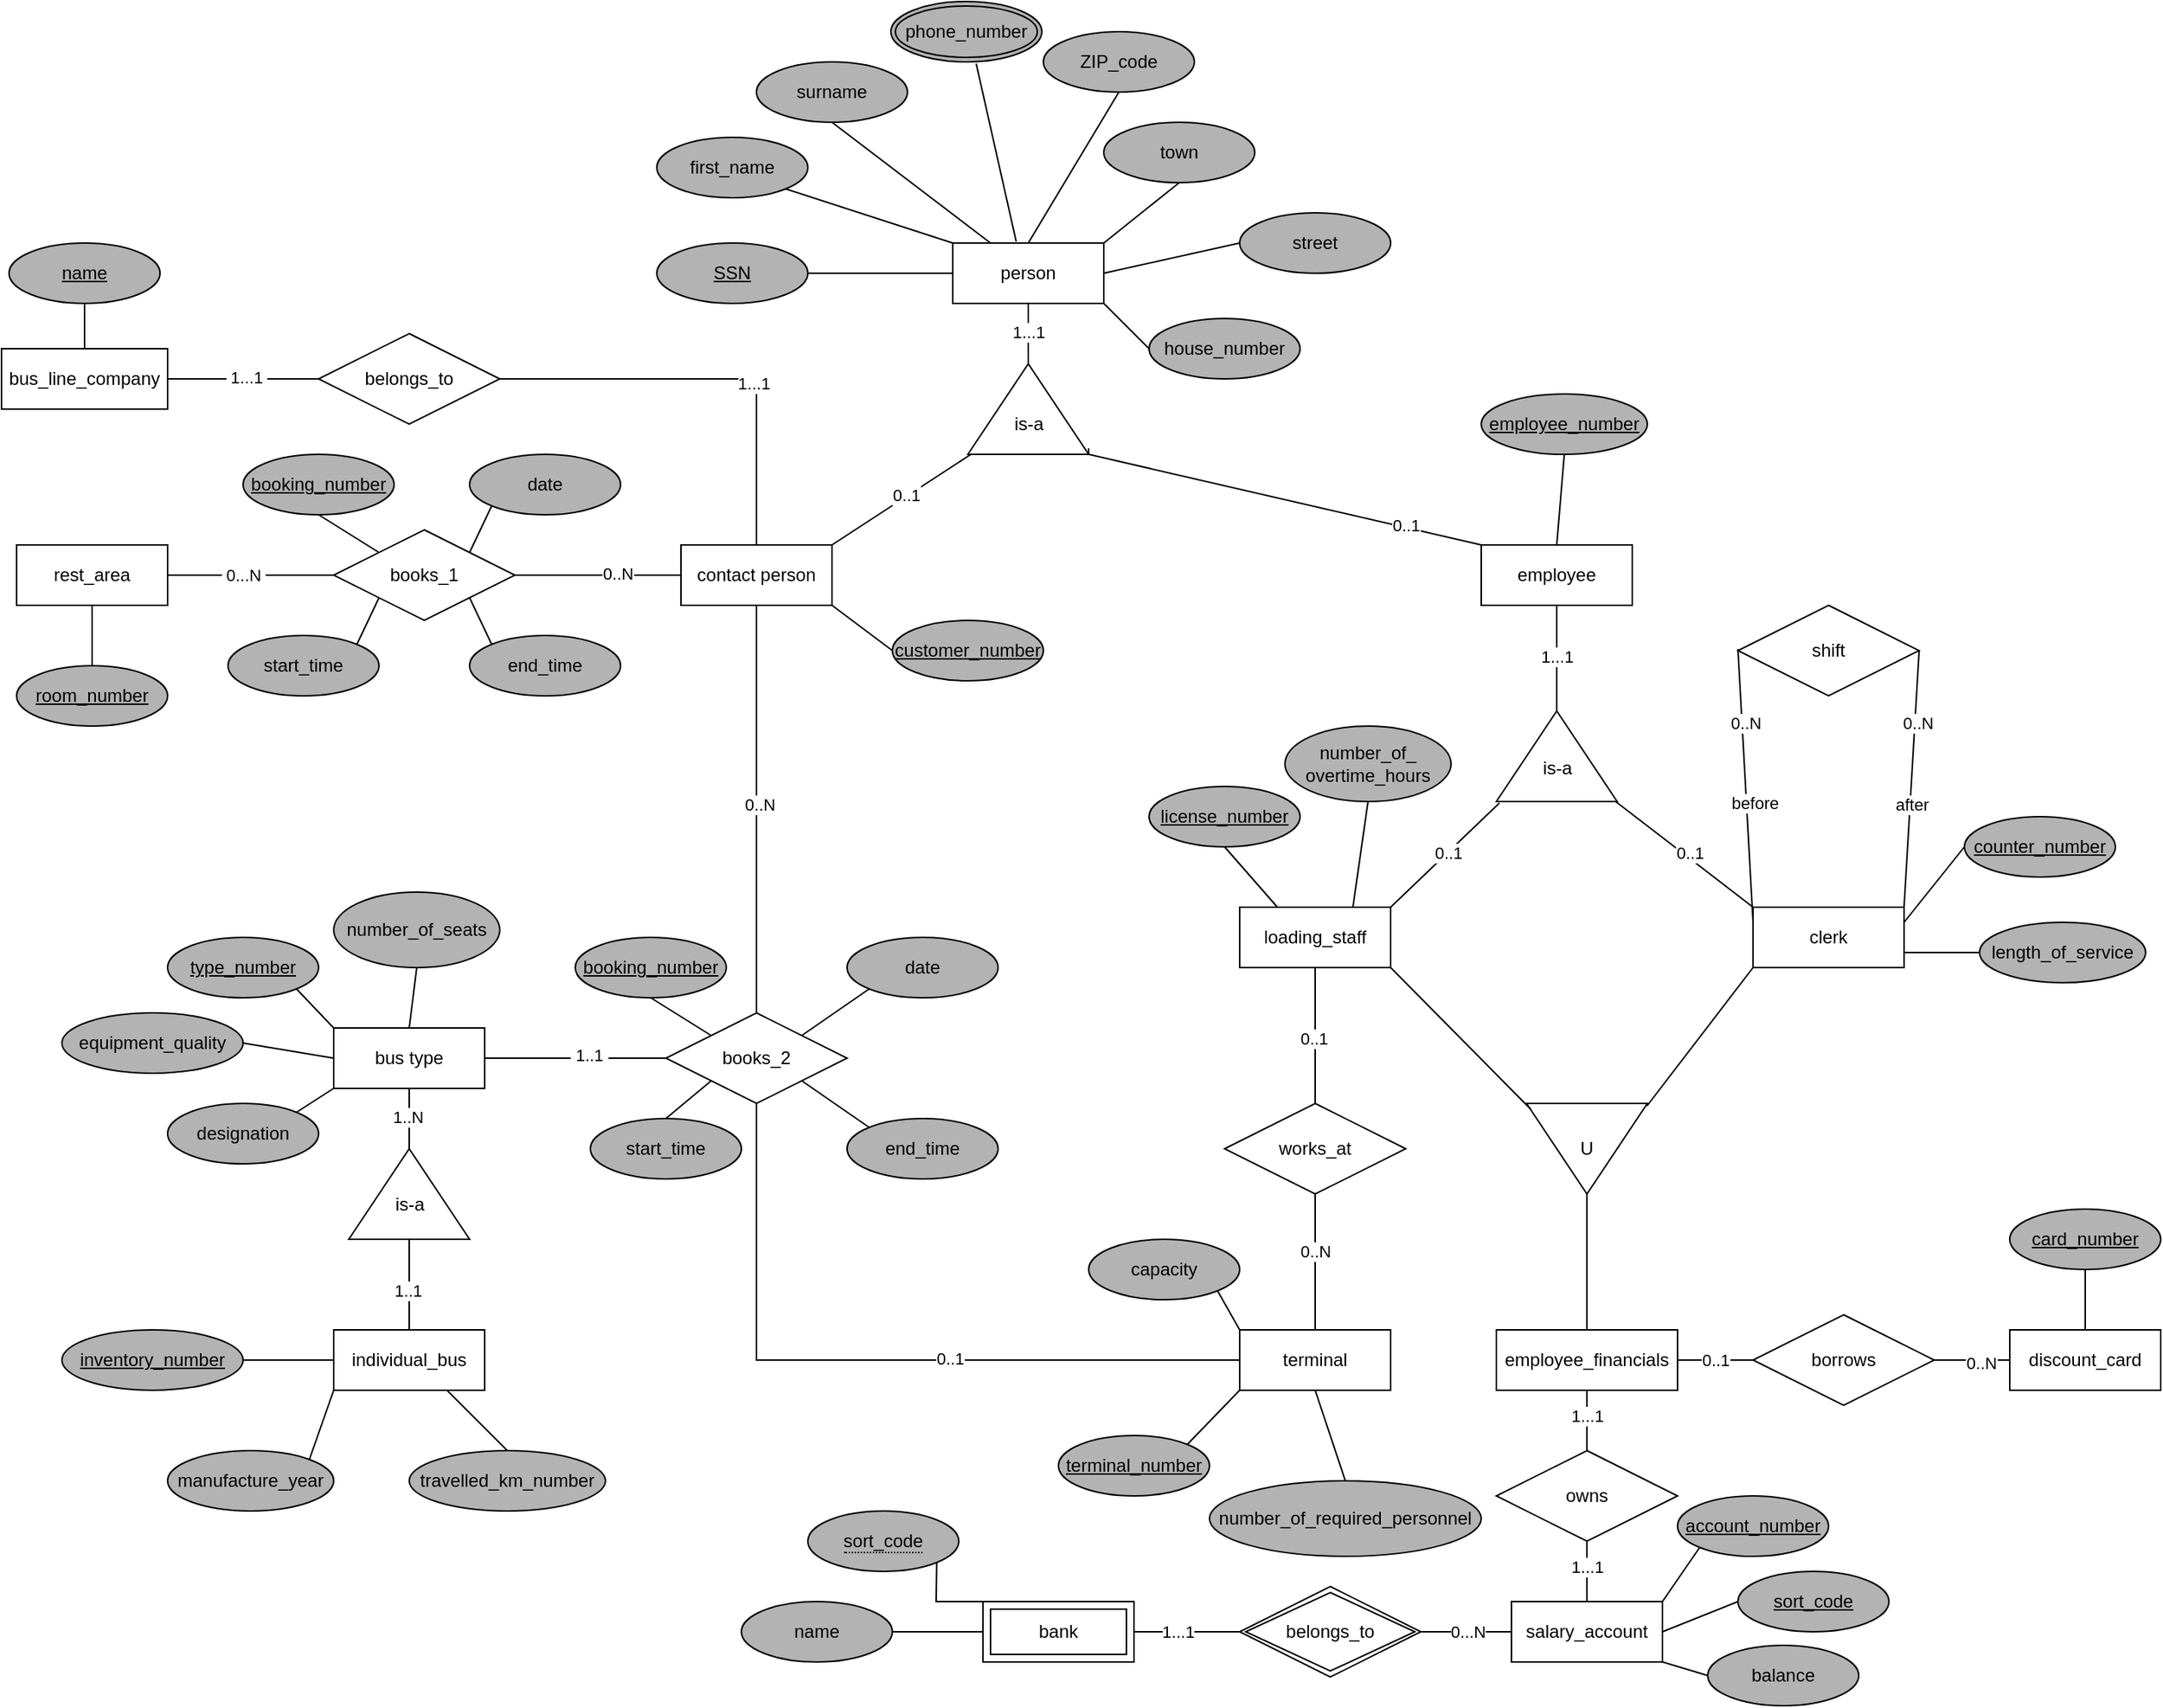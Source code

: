 <mxfile version="24.4.8" type="github">
  <diagram name="Seite-1" id="DuqfsaLASHTj-wQLDR7s">
    <mxGraphModel dx="3044" dy="601" grid="1" gridSize="10" guides="1" tooltips="1" connect="1" arrows="1" fold="1" page="1" pageScale="1" pageWidth="827" pageHeight="1169" math="0" shadow="0">
      <root>
        <mxCell id="0" />
        <mxCell id="1" parent="0" />
        <mxCell id="gU8CNBY858hOK24yMQA3-16" value="SSN" style="ellipse;whiteSpace=wrap;html=1;align=center;fontStyle=4;fillColor=#B3B3B3;" parent="1" vertex="1">
          <mxGeometry x="-1116" y="180" width="100" height="40" as="geometry" />
        </mxCell>
        <mxCell id="gU8CNBY858hOK24yMQA3-18" value="" style="endArrow=none;html=1;rounded=0;exitX=1;exitY=0.5;exitDx=0;exitDy=0;entryX=0;entryY=0.5;entryDx=0;entryDy=0;" parent="1" source="gU8CNBY858hOK24yMQA3-16" target="sdWR_QSDVlsFz1RFsiX2-4" edge="1">
          <mxGeometry relative="1" as="geometry">
            <mxPoint x="-1026" y="160" as="sourcePoint" />
            <mxPoint x="-920" y="187.179" as="targetPoint" />
          </mxGeometry>
        </mxCell>
        <mxCell id="gU8CNBY858hOK24yMQA3-19" value="first_name" style="ellipse;whiteSpace=wrap;html=1;align=center;fillColor=#B3B3B3;" parent="1" vertex="1">
          <mxGeometry x="-1116" y="110" width="100" height="40" as="geometry" />
        </mxCell>
        <mxCell id="gU8CNBY858hOK24yMQA3-21" value="surname" style="ellipse;whiteSpace=wrap;html=1;align=center;fillColor=#B3B3B3;" parent="1" vertex="1">
          <mxGeometry x="-1050" y="60" width="100" height="40" as="geometry" />
        </mxCell>
        <mxCell id="gU8CNBY858hOK24yMQA3-24" value="" style="endArrow=none;html=1;rounded=0;exitX=1;exitY=1;exitDx=0;exitDy=0;entryX=0;entryY=0;entryDx=0;entryDy=0;" parent="1" source="gU8CNBY858hOK24yMQA3-19" target="sdWR_QSDVlsFz1RFsiX2-4" edge="1">
          <mxGeometry relative="1" as="geometry">
            <mxPoint x="-920" y="135" as="sourcePoint" />
            <mxPoint x="-880" y="-210" as="targetPoint" />
            <Array as="points" />
          </mxGeometry>
        </mxCell>
        <mxCell id="gU8CNBY858hOK24yMQA3-25" value="" style="endArrow=none;html=1;rounded=0;entryX=0.5;entryY=1;entryDx=0;entryDy=0;exitX=0.25;exitY=0;exitDx=0;exitDy=0;" parent="1" source="sdWR_QSDVlsFz1RFsiX2-4" target="gU8CNBY858hOK24yMQA3-21" edge="1">
          <mxGeometry relative="1" as="geometry">
            <mxPoint x="-840" y="90" as="sourcePoint" />
            <mxPoint x="-680" y="90" as="targetPoint" />
          </mxGeometry>
        </mxCell>
        <mxCell id="gU8CNBY858hOK24yMQA3-27" value="&lt;div&gt;ZIP_code&lt;/div&gt;" style="ellipse;whiteSpace=wrap;html=1;align=center;fillColor=#B3B3B3;" parent="1" vertex="1">
          <mxGeometry x="-860" y="40" width="100" height="40" as="geometry" />
        </mxCell>
        <mxCell id="gU8CNBY858hOK24yMQA3-29" value="" style="endArrow=none;html=1;rounded=0;exitX=0.5;exitY=1;exitDx=0;exitDy=0;entryX=0.5;entryY=0;entryDx=0;entryDy=0;" parent="1" source="gU8CNBY858hOK24yMQA3-27" target="sdWR_QSDVlsFz1RFsiX2-4" edge="1">
          <mxGeometry relative="1" as="geometry">
            <mxPoint x="-790" y="120" as="sourcePoint" />
            <mxPoint x="-630" y="120" as="targetPoint" />
          </mxGeometry>
        </mxCell>
        <mxCell id="gU8CNBY858hOK24yMQA3-32" value="town" style="ellipse;whiteSpace=wrap;html=1;align=center;fillColor=#B3B3B3;" parent="1" vertex="1">
          <mxGeometry x="-820" y="100" width="100" height="40" as="geometry" />
        </mxCell>
        <mxCell id="gU8CNBY858hOK24yMQA3-33" value="house_number" style="ellipse;whiteSpace=wrap;html=1;align=center;fillColor=#B3B3B3;" parent="1" vertex="1">
          <mxGeometry x="-790" y="230" width="100" height="40" as="geometry" />
        </mxCell>
        <mxCell id="gU8CNBY858hOK24yMQA3-34" value="" style="endArrow=none;html=1;rounded=0;exitX=1;exitY=0;exitDx=0;exitDy=0;entryX=0.5;entryY=1;entryDx=0;entryDy=0;" parent="1" source="sdWR_QSDVlsFz1RFsiX2-4" target="gU8CNBY858hOK24yMQA3-32" edge="1">
          <mxGeometry relative="1" as="geometry">
            <mxPoint x="-740" y="110" as="sourcePoint" />
            <mxPoint x="-510" y="140" as="targetPoint" />
          </mxGeometry>
        </mxCell>
        <mxCell id="gU8CNBY858hOK24yMQA3-35" value="" style="endArrow=none;html=1;rounded=0;entryX=0;entryY=0.5;entryDx=0;entryDy=0;exitX=1;exitY=0.5;exitDx=0;exitDy=0;" parent="1" source="sdWR_QSDVlsFz1RFsiX2-4" target="gU8CNBY858hOK24yMQA3-31" edge="1">
          <mxGeometry relative="1" as="geometry">
            <mxPoint x="-704.883" y="115.763" as="sourcePoint" />
            <mxPoint x="-500" y="149.62" as="targetPoint" />
          </mxGeometry>
        </mxCell>
        <mxCell id="sdWR_QSDVlsFz1RFsiX2-2" value="contact person" style="whiteSpace=wrap;html=1;align=center;" parent="1" vertex="1">
          <mxGeometry x="-1100" y="380" width="100" height="40" as="geometry" />
        </mxCell>
        <mxCell id="sdWR_QSDVlsFz1RFsiX2-3" value="employee" style="whiteSpace=wrap;html=1;align=center;" parent="1" vertex="1">
          <mxGeometry x="-570" y="380" width="100" height="40" as="geometry" />
        </mxCell>
        <mxCell id="sdWR_QSDVlsFz1RFsiX2-4" value="person" style="whiteSpace=wrap;html=1;align=center;" parent="1" vertex="1">
          <mxGeometry x="-920" y="180" width="100" height="40" as="geometry" />
        </mxCell>
        <mxCell id="sdWR_QSDVlsFz1RFsiX2-6" value="" style="endArrow=none;html=1;rounded=0;exitX=1;exitY=1;exitDx=0;exitDy=0;entryX=0;entryY=0.5;entryDx=0;entryDy=0;" parent="1" source="sdWR_QSDVlsFz1RFsiX2-4" target="gU8CNBY858hOK24yMQA3-33" edge="1">
          <mxGeometry relative="1" as="geometry">
            <mxPoint x="-704.883" y="144.237" as="sourcePoint" />
            <mxPoint x="-580" y="150" as="targetPoint" />
          </mxGeometry>
        </mxCell>
        <mxCell id="sdWR_QSDVlsFz1RFsiX2-8" value="bus type" style="whiteSpace=wrap;html=1;align=center;" parent="1" vertex="1">
          <mxGeometry x="-1330" y="700" width="100" height="40" as="geometry" />
        </mxCell>
        <mxCell id="sdWR_QSDVlsFz1RFsiX2-9" value="individual_bus" style="whiteSpace=wrap;html=1;align=center;" parent="1" vertex="1">
          <mxGeometry x="-1330" y="900" width="100" height="40" as="geometry" />
        </mxCell>
        <mxCell id="sdWR_QSDVlsFz1RFsiX2-10" value="" style="triangle;whiteSpace=wrap;html=1;rotation=-90;horizontal=1;" parent="1" vertex="1">
          <mxGeometry x="-900" y="250" width="60" height="80" as="geometry" />
        </mxCell>
        <mxCell id="icHU23uiUIdl_vGIQ_Qo-1" value="phone_number" style="ellipse;shape=doubleEllipse;margin=3;whiteSpace=wrap;html=1;align=center;fillColor=#B3B3B3;" parent="1" vertex="1">
          <mxGeometry x="-961" y="20" width="100" height="40" as="geometry" />
        </mxCell>
        <mxCell id="icHU23uiUIdl_vGIQ_Qo-3" value="" style="triangle;whiteSpace=wrap;html=1;rotation=-90;horizontal=1;" parent="1" vertex="1">
          <mxGeometry x="-550" y="480" width="60" height="80" as="geometry" />
        </mxCell>
        <mxCell id="icHU23uiUIdl_vGIQ_Qo-4" value="loading_staff" style="whiteSpace=wrap;html=1;align=center;" parent="1" vertex="1">
          <mxGeometry x="-730" y="620" width="100" height="40" as="geometry" />
        </mxCell>
        <mxCell id="icHU23uiUIdl_vGIQ_Qo-5" value="clerk" style="whiteSpace=wrap;html=1;align=center;" parent="1" vertex="1">
          <mxGeometry x="-390" y="620" width="100" height="40" as="geometry" />
        </mxCell>
        <mxCell id="icHU23uiUIdl_vGIQ_Qo-6" value="shift" style="shape=rhombus;perimeter=rhombusPerimeter;whiteSpace=wrap;html=1;align=center;" parent="1" vertex="1">
          <mxGeometry x="-400" y="420" width="120" height="60" as="geometry" />
        </mxCell>
        <mxCell id="icHU23uiUIdl_vGIQ_Qo-10" value="" style="endArrow=none;html=1;rounded=0;exitX=1;exitY=0;exitDx=0;exitDy=0;entryX=1;entryY=0.5;entryDx=0;entryDy=0;" parent="1" source="icHU23uiUIdl_vGIQ_Qo-5" target="icHU23uiUIdl_vGIQ_Qo-6" edge="1">
          <mxGeometry relative="1" as="geometry">
            <mxPoint x="-290" y="330" as="sourcePoint" />
            <mxPoint x="-279" y="442" as="targetPoint" />
          </mxGeometry>
        </mxCell>
        <mxCell id="icHU23uiUIdl_vGIQ_Qo-15" value="after" style="edgeLabel;html=1;align=center;verticalAlign=middle;resizable=0;points=[];" parent="icHU23uiUIdl_vGIQ_Qo-10" vertex="1" connectable="0">
          <mxGeometry x="-0.201" y="-1" relative="1" as="geometry">
            <mxPoint as="offset" />
          </mxGeometry>
        </mxCell>
        <mxCell id="K2LH5hf-ScXW7kKiz7Pa-3" value="0..N" style="edgeLabel;html=1;align=center;verticalAlign=middle;resizable=0;points=[];" parent="icHU23uiUIdl_vGIQ_Qo-10" vertex="1" connectable="0">
          <mxGeometry x="0.445" y="-2" relative="1" as="geometry">
            <mxPoint as="offset" />
          </mxGeometry>
        </mxCell>
        <mxCell id="icHU23uiUIdl_vGIQ_Qo-13" value="" style="endArrow=none;html=1;rounded=0;entryX=0;entryY=0.25;entryDx=0;entryDy=0;" parent="1" target="icHU23uiUIdl_vGIQ_Qo-5" edge="1">
          <mxGeometry relative="1" as="geometry">
            <mxPoint x="-400" y="449" as="sourcePoint" />
            <mxPoint x="-390" y="330" as="targetPoint" />
          </mxGeometry>
        </mxCell>
        <mxCell id="icHU23uiUIdl_vGIQ_Qo-14" value="before" style="edgeLabel;html=1;align=center;verticalAlign=middle;resizable=0;points=[];" parent="icHU23uiUIdl_vGIQ_Qo-13" vertex="1" connectable="0">
          <mxGeometry x="0.3" y="4" relative="1" as="geometry">
            <mxPoint y="-16" as="offset" />
          </mxGeometry>
        </mxCell>
        <mxCell id="K2LH5hf-ScXW7kKiz7Pa-2" value="0..N" style="edgeLabel;html=1;align=center;verticalAlign=middle;resizable=0;points=[];" parent="icHU23uiUIdl_vGIQ_Qo-13" vertex="1" connectable="0">
          <mxGeometry x="-0.466" y="2" relative="1" as="geometry">
            <mxPoint as="offset" />
          </mxGeometry>
        </mxCell>
        <mxCell id="icHU23uiUIdl_vGIQ_Qo-17" value="length_of_service" style="ellipse;whiteSpace=wrap;html=1;align=center;fillColor=#B3B3B3;" parent="1" vertex="1">
          <mxGeometry x="-240" y="630" width="110" height="40" as="geometry" />
        </mxCell>
        <mxCell id="icHU23uiUIdl_vGIQ_Qo-19" value="" style="endArrow=none;html=1;rounded=0;entryX=1;entryY=0.25;entryDx=0;entryDy=0;exitX=0;exitY=0.5;exitDx=0;exitDy=0;" parent="1" source="hpRR5bPJxNXuTE6RnJSJ-1" target="icHU23uiUIdl_vGIQ_Qo-5" edge="1">
          <mxGeometry relative="1" as="geometry">
            <mxPoint x="-380.0" y="560" as="sourcePoint" />
            <mxPoint x="-230" y="560" as="targetPoint" />
          </mxGeometry>
        </mxCell>
        <mxCell id="icHU23uiUIdl_vGIQ_Qo-20" value="" style="endArrow=none;html=1;rounded=0;exitX=1;exitY=0.75;exitDx=0;exitDy=0;entryX=0;entryY=0.5;entryDx=0;entryDy=0;" parent="1" source="icHU23uiUIdl_vGIQ_Qo-5" target="icHU23uiUIdl_vGIQ_Qo-17" edge="1">
          <mxGeometry relative="1" as="geometry">
            <mxPoint x="-390" y="560" as="sourcePoint" />
            <mxPoint x="-230" y="560" as="targetPoint" />
          </mxGeometry>
        </mxCell>
        <mxCell id="icHU23uiUIdl_vGIQ_Qo-21" value="" style="endArrow=none;html=1;rounded=0;entryX=0;entryY=0;entryDx=0;entryDy=0;" parent="1" source="icHU23uiUIdl_vGIQ_Qo-3" target="icHU23uiUIdl_vGIQ_Qo-5" edge="1">
          <mxGeometry relative="1" as="geometry">
            <mxPoint x="-570" y="605" as="sourcePoint" />
            <mxPoint x="-410" y="605" as="targetPoint" />
          </mxGeometry>
        </mxCell>
        <mxCell id="icHU23uiUIdl_vGIQ_Qo-22" value="" style="endArrow=none;html=1;rounded=0;exitX=1;exitY=0;exitDx=0;exitDy=0;entryX=-0.017;entryY=0.025;entryDx=0;entryDy=0;entryPerimeter=0;" parent="1" source="icHU23uiUIdl_vGIQ_Qo-4" target="icHU23uiUIdl_vGIQ_Qo-3" edge="1">
          <mxGeometry relative="1" as="geometry">
            <mxPoint x="-630" y="605" as="sourcePoint" />
            <mxPoint x="-540" y="580" as="targetPoint" />
          </mxGeometry>
        </mxCell>
        <mxCell id="icHU23uiUIdl_vGIQ_Qo-23" value="" style="endArrow=none;html=1;rounded=0;exitX=0.5;exitY=1;exitDx=0;exitDy=0;entryX=1;entryY=0.5;entryDx=0;entryDy=0;" parent="1" source="sdWR_QSDVlsFz1RFsiX2-3" target="icHU23uiUIdl_vGIQ_Qo-3" edge="1">
          <mxGeometry relative="1" as="geometry">
            <mxPoint x="-530" y="460" as="sourcePoint" />
            <mxPoint x="-370" y="460" as="targetPoint" />
          </mxGeometry>
        </mxCell>
        <mxCell id="icHU23uiUIdl_vGIQ_Qo-24" value="" style="endArrow=none;html=1;rounded=0;entryX=1;entryY=0;entryDx=0;entryDy=0;exitX=0;exitY=0.025;exitDx=0;exitDy=0;exitPerimeter=0;" parent="1" source="sdWR_QSDVlsFz1RFsiX2-10" target="sdWR_QSDVlsFz1RFsiX2-2" edge="1">
          <mxGeometry relative="1" as="geometry">
            <mxPoint x="-830" y="320" as="sourcePoint" />
            <mxPoint x="-660" y="320" as="targetPoint" />
          </mxGeometry>
        </mxCell>
        <mxCell id="icHU23uiUIdl_vGIQ_Qo-25" value="" style="endArrow=none;html=1;rounded=0;exitX=0;exitY=0;exitDx=0;exitDy=0;entryX=0.067;entryY=1;entryDx=0;entryDy=0;entryPerimeter=0;" parent="1" source="sdWR_QSDVlsFz1RFsiX2-3" target="sdWR_QSDVlsFz1RFsiX2-10" edge="1">
          <mxGeometry relative="1" as="geometry">
            <mxPoint x="-910" y="330" as="sourcePoint" />
            <mxPoint x="-750" y="330" as="targetPoint" />
            <Array as="points">
              <mxPoint x="-830" y="320" />
            </Array>
          </mxGeometry>
        </mxCell>
        <mxCell id="icHU23uiUIdl_vGIQ_Qo-26" value="" style="endArrow=none;html=1;rounded=0;exitX=0.5;exitY=1;exitDx=0;exitDy=0;entryX=1;entryY=0.5;entryDx=0;entryDy=0;" parent="1" source="sdWR_QSDVlsFz1RFsiX2-4" target="sdWR_QSDVlsFz1RFsiX2-10" edge="1">
          <mxGeometry relative="1" as="geometry">
            <mxPoint x="-910" y="250" as="sourcePoint" />
            <mxPoint x="-750" y="250" as="targetPoint" />
          </mxGeometry>
        </mxCell>
        <mxCell id="hpRR5bPJxNXuTE6RnJSJ-1" value="counter_number" style="ellipse;whiteSpace=wrap;html=1;align=center;fontStyle=4;fillColor=#B3B3B3;" parent="1" vertex="1">
          <mxGeometry x="-250" y="560" width="100" height="40" as="geometry" />
        </mxCell>
        <mxCell id="hpRR5bPJxNXuTE6RnJSJ-3" value="license_number" style="ellipse;whiteSpace=wrap;html=1;align=center;fontStyle=4;fillColor=#B3B3B3;" parent="1" vertex="1">
          <mxGeometry x="-790" y="540" width="100" height="40" as="geometry" />
        </mxCell>
        <mxCell id="hpRR5bPJxNXuTE6RnJSJ-5" value="" style="endArrow=none;html=1;rounded=0;exitX=0.5;exitY=1;exitDx=0;exitDy=0;entryX=0.25;entryY=0;entryDx=0;entryDy=0;" parent="1" source="hpRR5bPJxNXuTE6RnJSJ-3" target="icHU23uiUIdl_vGIQ_Qo-4" edge="1">
          <mxGeometry relative="1" as="geometry">
            <mxPoint x="-760" y="760" as="sourcePoint" />
            <mxPoint x="-600" y="760" as="targetPoint" />
          </mxGeometry>
        </mxCell>
        <mxCell id="hpRR5bPJxNXuTE6RnJSJ-7" value="&lt;div&gt;number_of_&lt;/div&gt;&lt;div&gt;overtime_hours&lt;/div&gt;" style="ellipse;whiteSpace=wrap;html=1;align=center;fillColor=#B3B3B3;" parent="1" vertex="1">
          <mxGeometry x="-700" y="500" width="110" height="50" as="geometry" />
        </mxCell>
        <mxCell id="hpRR5bPJxNXuTE6RnJSJ-8" value="" style="endArrow=none;html=1;rounded=0;exitX=0.5;exitY=1;exitDx=0;exitDy=0;entryX=0.75;entryY=0;entryDx=0;entryDy=0;" parent="1" source="hpRR5bPJxNXuTE6RnJSJ-7" target="icHU23uiUIdl_vGIQ_Qo-4" edge="1">
          <mxGeometry relative="1" as="geometry">
            <mxPoint x="-350" y="690" as="sourcePoint" />
            <mxPoint x="-190" y="690" as="targetPoint" />
          </mxGeometry>
        </mxCell>
        <mxCell id="hpRR5bPJxNXuTE6RnJSJ-9" value="works_at" style="shape=rhombus;perimeter=rhombusPerimeter;whiteSpace=wrap;html=1;align=center;" parent="1" vertex="1">
          <mxGeometry x="-740" y="750" width="120" height="60" as="geometry" />
        </mxCell>
        <mxCell id="hpRR5bPJxNXuTE6RnJSJ-10" value="terminal" style="whiteSpace=wrap;html=1;align=center;" parent="1" vertex="1">
          <mxGeometry x="-730" y="900" width="100" height="40" as="geometry" />
        </mxCell>
        <mxCell id="hpRR5bPJxNXuTE6RnJSJ-11" value="" style="endArrow=none;html=1;rounded=0;exitX=0.5;exitY=1;exitDx=0;exitDy=0;entryX=0.5;entryY=0;entryDx=0;entryDy=0;" parent="1" source="icHU23uiUIdl_vGIQ_Qo-4" target="hpRR5bPJxNXuTE6RnJSJ-9" edge="1">
          <mxGeometry relative="1" as="geometry">
            <mxPoint x="-470" y="850" as="sourcePoint" />
            <mxPoint x="-310" y="850" as="targetPoint" />
          </mxGeometry>
        </mxCell>
        <mxCell id="hpRR5bPJxNXuTE6RnJSJ-12" value="" style="endArrow=none;html=1;rounded=0;exitX=0.5;exitY=1;exitDx=0;exitDy=0;entryX=0.5;entryY=0;entryDx=0;entryDy=0;" parent="1" source="hpRR5bPJxNXuTE6RnJSJ-9" target="hpRR5bPJxNXuTE6RnJSJ-10" edge="1">
          <mxGeometry relative="1" as="geometry">
            <mxPoint x="-470" y="850" as="sourcePoint" />
            <mxPoint x="-310" y="850" as="targetPoint" />
          </mxGeometry>
        </mxCell>
        <mxCell id="hpRR5bPJxNXuTE6RnJSJ-13" value="terminal_number" style="ellipse;whiteSpace=wrap;html=1;align=center;fontStyle=4;fillColor=#B3B3B3;" parent="1" vertex="1">
          <mxGeometry x="-850" y="970" width="100" height="40" as="geometry" />
        </mxCell>
        <mxCell id="hpRR5bPJxNXuTE6RnJSJ-14" value="" style="endArrow=none;html=1;rounded=0;exitX=1;exitY=0;exitDx=0;exitDy=0;entryX=0;entryY=1;entryDx=0;entryDy=0;" parent="1" source="hpRR5bPJxNXuTE6RnJSJ-13" target="hpRR5bPJxNXuTE6RnJSJ-10" edge="1">
          <mxGeometry relative="1" as="geometry">
            <mxPoint x="-440" y="820" as="sourcePoint" />
            <mxPoint x="-730" y="940" as="targetPoint" />
          </mxGeometry>
        </mxCell>
        <mxCell id="hpRR5bPJxNXuTE6RnJSJ-16" value="number_of_required_personnel" style="ellipse;whiteSpace=wrap;html=1;align=center;fillColor=#B3B3B3;" parent="1" vertex="1">
          <mxGeometry x="-750" y="1000" width="180" height="50" as="geometry" />
        </mxCell>
        <mxCell id="hpRR5bPJxNXuTE6RnJSJ-17" value="" style="endArrow=none;html=1;rounded=0;exitX=0.5;exitY=0;exitDx=0;exitDy=0;entryX=0.5;entryY=1;entryDx=0;entryDy=0;" parent="1" source="hpRR5bPJxNXuTE6RnJSJ-16" target="hpRR5bPJxNXuTE6RnJSJ-10" edge="1">
          <mxGeometry relative="1" as="geometry">
            <mxPoint x="-440" y="820" as="sourcePoint" />
            <mxPoint x="-280" y="820" as="targetPoint" />
          </mxGeometry>
        </mxCell>
        <mxCell id="hpRR5bPJxNXuTE6RnJSJ-18" value="capacity" style="ellipse;whiteSpace=wrap;html=1;align=center;fillColor=#B3B3B3;" parent="1" vertex="1">
          <mxGeometry x="-830" y="840" width="100" height="40" as="geometry" />
        </mxCell>
        <mxCell id="hpRR5bPJxNXuTE6RnJSJ-19" value="" style="endArrow=none;html=1;rounded=0;exitX=0;exitY=0;exitDx=0;exitDy=0;entryX=1;entryY=1;entryDx=0;entryDy=0;" parent="1" source="hpRR5bPJxNXuTE6RnJSJ-10" target="hpRR5bPJxNXuTE6RnJSJ-18" edge="1">
          <mxGeometry relative="1" as="geometry">
            <mxPoint x="-440" y="820" as="sourcePoint" />
            <mxPoint x="-280" y="820" as="targetPoint" />
          </mxGeometry>
        </mxCell>
        <mxCell id="a1grNSJzFvguYPmVWDun-4" value="books_2" style="shape=rhombus;perimeter=rhombusPerimeter;whiteSpace=wrap;html=1;align=center;" parent="1" vertex="1">
          <mxGeometry x="-1110" y="690" width="120" height="60" as="geometry" />
        </mxCell>
        <mxCell id="a1grNSJzFvguYPmVWDun-7" value="" style="endArrow=none;html=1;rounded=0;entryX=0;entryY=0.5;entryDx=0;entryDy=0;exitX=0.5;exitY=1;exitDx=0;exitDy=0;" parent="1" source="a1grNSJzFvguYPmVWDun-4" target="hpRR5bPJxNXuTE6RnJSJ-10" edge="1">
          <mxGeometry relative="1" as="geometry">
            <mxPoint x="-806" y="879.23" as="sourcePoint" />
            <mxPoint x="-646" y="879.23" as="targetPoint" />
            <Array as="points">
              <mxPoint x="-1050" y="920" />
            </Array>
          </mxGeometry>
        </mxCell>
        <mxCell id="a1grNSJzFvguYPmVWDun-9" value="" style="endArrow=none;html=1;rounded=0;exitX=1;exitY=0.5;exitDx=0;exitDy=0;entryX=0;entryY=0.5;entryDx=0;entryDy=0;" parent="1" source="sdWR_QSDVlsFz1RFsiX2-8" target="a1grNSJzFvguYPmVWDun-4" edge="1">
          <mxGeometry relative="1" as="geometry">
            <mxPoint x="-990" y="650" as="sourcePoint" />
            <mxPoint x="-830" y="650" as="targetPoint" />
          </mxGeometry>
        </mxCell>
        <mxCell id="a1grNSJzFvguYPmVWDun-10" value="" style="triangle;whiteSpace=wrap;html=1;rotation=-90;horizontal=0;" parent="1" vertex="1">
          <mxGeometry x="-1310" y="770" width="60" height="80" as="geometry" />
        </mxCell>
        <mxCell id="a1grNSJzFvguYPmVWDun-12" value="" style="endArrow=none;html=1;rounded=0;exitX=0.5;exitY=1;exitDx=0;exitDy=0;entryX=1;entryY=0.5;entryDx=0;entryDy=0;" parent="1" source="sdWR_QSDVlsFz1RFsiX2-8" target="a1grNSJzFvguYPmVWDun-10" edge="1">
          <mxGeometry relative="1" as="geometry">
            <mxPoint x="-1010" y="770" as="sourcePoint" />
            <mxPoint x="-850" y="770" as="targetPoint" />
          </mxGeometry>
        </mxCell>
        <mxCell id="a1grNSJzFvguYPmVWDun-13" value="" style="endArrow=none;html=1;rounded=0;exitX=0;exitY=0.5;exitDx=0;exitDy=0;entryX=0.5;entryY=0;entryDx=0;entryDy=0;" parent="1" source="a1grNSJzFvguYPmVWDun-10" target="sdWR_QSDVlsFz1RFsiX2-9" edge="1">
          <mxGeometry relative="1" as="geometry">
            <mxPoint x="-1010" y="770" as="sourcePoint" />
            <mxPoint x="-850" y="770" as="targetPoint" />
          </mxGeometry>
        </mxCell>
        <mxCell id="a1grNSJzFvguYPmVWDun-14" value="" style="endArrow=none;html=1;rounded=0;exitX=0.5;exitY=1;exitDx=0;exitDy=0;entryX=0.5;entryY=0;entryDx=0;entryDy=0;" parent="1" source="sdWR_QSDVlsFz1RFsiX2-2" target="a1grNSJzFvguYPmVWDun-4" edge="1">
          <mxGeometry relative="1" as="geometry">
            <mxPoint x="-480" y="740" as="sourcePoint" />
            <mxPoint x="-320" y="740" as="targetPoint" />
            <Array as="points" />
          </mxGeometry>
        </mxCell>
        <mxCell id="plvvck1nAo7BZPTG8aY5-1" value="books_1" style="shape=rhombus;perimeter=rhombusPerimeter;whiteSpace=wrap;html=1;align=center;" parent="1" vertex="1">
          <mxGeometry x="-1330" y="370" width="120" height="60" as="geometry" />
        </mxCell>
        <mxCell id="plvvck1nAo7BZPTG8aY5-2" value="" style="endArrow=none;html=1;rounded=0;exitX=1;exitY=0.5;exitDx=0;exitDy=0;entryX=0;entryY=0.5;entryDx=0;entryDy=0;" parent="1" source="plvvck1nAo7BZPTG8aY5-1" target="sdWR_QSDVlsFz1RFsiX2-2" edge="1">
          <mxGeometry relative="1" as="geometry">
            <mxPoint x="-1030" y="300" as="sourcePoint" />
            <mxPoint x="-870" y="300" as="targetPoint" />
          </mxGeometry>
        </mxCell>
        <mxCell id="plvvck1nAo7BZPTG8aY5-3" value="rest_area" style="whiteSpace=wrap;html=1;align=center;" parent="1" vertex="1">
          <mxGeometry x="-1540" y="380" width="100" height="40" as="geometry" />
        </mxCell>
        <mxCell id="plvvck1nAo7BZPTG8aY5-6" value="" style="endArrow=none;html=1;rounded=0;exitX=1;exitY=0.5;exitDx=0;exitDy=0;entryX=0;entryY=0.5;entryDx=0;entryDy=0;" parent="1" source="plvvck1nAo7BZPTG8aY5-3" target="plvvck1nAo7BZPTG8aY5-1" edge="1">
          <mxGeometry relative="1" as="geometry">
            <mxPoint x="-1030" y="300" as="sourcePoint" />
            <mxPoint x="-1116" y="200" as="targetPoint" />
            <Array as="points">
              <mxPoint x="-1440" y="400" />
            </Array>
          </mxGeometry>
        </mxCell>
        <mxCell id="plvvck1nAo7BZPTG8aY5-7" value="belongs_to" style="shape=rhombus;perimeter=rhombusPerimeter;whiteSpace=wrap;html=1;align=center;" parent="1" vertex="1">
          <mxGeometry x="-1340" y="240" width="120" height="60" as="geometry" />
        </mxCell>
        <mxCell id="plvvck1nAo7BZPTG8aY5-8" value="bus_line_company" style="whiteSpace=wrap;html=1;align=center;" parent="1" vertex="1">
          <mxGeometry x="-1550" y="250" width="110" height="40" as="geometry" />
        </mxCell>
        <mxCell id="plvvck1nAo7BZPTG8aY5-9" value="" style="endArrow=none;html=1;rounded=0;exitX=1;exitY=0.5;exitDx=0;exitDy=0;entryX=0;entryY=0.5;entryDx=0;entryDy=0;" parent="1" source="plvvck1nAo7BZPTG8aY5-8" target="plvvck1nAo7BZPTG8aY5-7" edge="1">
          <mxGeometry relative="1" as="geometry">
            <mxPoint x="-1030" y="200" as="sourcePoint" />
            <mxPoint x="-870" y="200" as="targetPoint" />
          </mxGeometry>
        </mxCell>
        <mxCell id="plvvck1nAo7BZPTG8aY5-10" value="" style="endArrow=none;html=1;rounded=0;exitX=1;exitY=0.5;exitDx=0;exitDy=0;entryX=0.5;entryY=0;entryDx=0;entryDy=0;" parent="1" source="plvvck1nAo7BZPTG8aY5-7" target="sdWR_QSDVlsFz1RFsiX2-2" edge="1">
          <mxGeometry relative="1" as="geometry">
            <mxPoint x="-1030" y="200" as="sourcePoint" />
            <mxPoint x="-870" y="200" as="targetPoint" />
            <Array as="points">
              <mxPoint x="-1050" y="270" />
            </Array>
          </mxGeometry>
        </mxCell>
        <mxCell id="plvvck1nAo7BZPTG8aY5-12" value="name" style="ellipse;whiteSpace=wrap;html=1;align=center;fontStyle=4;fillColor=#B3B3B3;" parent="1" vertex="1">
          <mxGeometry x="-1545" y="180" width="100" height="40" as="geometry" />
        </mxCell>
        <mxCell id="plvvck1nAo7BZPTG8aY5-13" value="" style="endArrow=none;html=1;rounded=0;exitX=0.5;exitY=1;exitDx=0;exitDy=0;entryX=0.5;entryY=0;entryDx=0;entryDy=0;" parent="1" source="plvvck1nAo7BZPTG8aY5-12" target="plvvck1nAo7BZPTG8aY5-8" edge="1">
          <mxGeometry relative="1" as="geometry">
            <mxPoint x="-1030" y="200" as="sourcePoint" />
            <mxPoint x="-870" y="200" as="targetPoint" />
          </mxGeometry>
        </mxCell>
        <mxCell id="plvvck1nAo7BZPTG8aY5-14" value="" style="endArrow=none;html=1;rounded=0;exitX=0.5;exitY=1;exitDx=0;exitDy=0;" parent="1" source="plvvck1nAo7BZPTG8aY5-3" target="plvvck1nAo7BZPTG8aY5-15" edge="1">
          <mxGeometry relative="1" as="geometry">
            <mxPoint x="-1030" y="200" as="sourcePoint" />
            <mxPoint x="-1490" y="450" as="targetPoint" />
          </mxGeometry>
        </mxCell>
        <mxCell id="plvvck1nAo7BZPTG8aY5-15" value="room_number" style="ellipse;whiteSpace=wrap;html=1;align=center;fontStyle=4;fillColor=#B3B3B3;" parent="1" vertex="1">
          <mxGeometry x="-1540" y="460" width="100" height="40" as="geometry" />
        </mxCell>
        <mxCell id="plvvck1nAo7BZPTG8aY5-17" value="date" style="ellipse;whiteSpace=wrap;html=1;align=center;fillColor=#B3B3B3;" parent="1" vertex="1">
          <mxGeometry x="-1240" y="320" width="100" height="40" as="geometry" />
        </mxCell>
        <mxCell id="plvvck1nAo7BZPTG8aY5-19" value="start_time" style="ellipse;whiteSpace=wrap;html=1;align=center;fillColor=#B3B3B3;" parent="1" vertex="1">
          <mxGeometry x="-1400" y="440" width="100" height="40" as="geometry" />
        </mxCell>
        <mxCell id="plvvck1nAo7BZPTG8aY5-20" value="end_time" style="ellipse;whiteSpace=wrap;html=1;align=center;fillColor=#B3B3B3;" parent="1" vertex="1">
          <mxGeometry x="-1240" y="440" width="100" height="40" as="geometry" />
        </mxCell>
        <mxCell id="plvvck1nAo7BZPTG8aY5-21" value="" style="endArrow=none;html=1;rounded=0;exitX=0.5;exitY=1;exitDx=0;exitDy=0;entryX=0;entryY=0;entryDx=0;entryDy=0;" parent="1" source="XErxhtoBZRgF6X4e7H34-4" target="plvvck1nAo7BZPTG8aY5-1" edge="1">
          <mxGeometry relative="1" as="geometry">
            <mxPoint x="-1314.645" y="354.142" as="sourcePoint" />
            <mxPoint x="-870" y="300" as="targetPoint" />
          </mxGeometry>
        </mxCell>
        <mxCell id="plvvck1nAo7BZPTG8aY5-22" value="" style="endArrow=none;html=1;rounded=0;exitX=0;exitY=1;exitDx=0;exitDy=0;entryX=1;entryY=0;entryDx=0;entryDy=0;" parent="1" source="plvvck1nAo7BZPTG8aY5-17" target="plvvck1nAo7BZPTG8aY5-1" edge="1">
          <mxGeometry relative="1" as="geometry">
            <mxPoint x="-1030" y="300" as="sourcePoint" />
            <mxPoint x="-870" y="300" as="targetPoint" />
          </mxGeometry>
        </mxCell>
        <mxCell id="plvvck1nAo7BZPTG8aY5-23" value="" style="endArrow=none;html=1;rounded=0;exitX=1;exitY=0;exitDx=0;exitDy=0;entryX=0;entryY=1;entryDx=0;entryDy=0;" parent="1" source="plvvck1nAo7BZPTG8aY5-19" target="plvvck1nAo7BZPTG8aY5-1" edge="1">
          <mxGeometry relative="1" as="geometry">
            <mxPoint x="-1030" y="300" as="sourcePoint" />
            <mxPoint x="-870" y="300" as="targetPoint" />
          </mxGeometry>
        </mxCell>
        <mxCell id="plvvck1nAo7BZPTG8aY5-24" value="" style="endArrow=none;html=1;rounded=0;exitX=1;exitY=1;exitDx=0;exitDy=0;entryX=0;entryY=0;entryDx=0;entryDy=0;" parent="1" source="plvvck1nAo7BZPTG8aY5-1" target="plvvck1nAo7BZPTG8aY5-20" edge="1">
          <mxGeometry relative="1" as="geometry">
            <mxPoint x="-1030" y="300" as="sourcePoint" />
            <mxPoint x="-870" y="300" as="targetPoint" />
          </mxGeometry>
        </mxCell>
        <mxCell id="plvvck1nAo7BZPTG8aY5-25" value="customer_number" style="ellipse;whiteSpace=wrap;html=1;align=center;fontStyle=4;fillColor=#B3B3B3;" parent="1" vertex="1">
          <mxGeometry x="-960" y="430" width="100" height="40" as="geometry" />
        </mxCell>
        <mxCell id="plvvck1nAo7BZPTG8aY5-26" value="" style="endArrow=none;html=1;rounded=0;exitX=1;exitY=1;exitDx=0;exitDy=0;entryX=0;entryY=0.5;entryDx=0;entryDy=0;" parent="1" source="sdWR_QSDVlsFz1RFsiX2-2" target="plvvck1nAo7BZPTG8aY5-25" edge="1">
          <mxGeometry relative="1" as="geometry">
            <mxPoint x="-1030" y="300" as="sourcePoint" />
            <mxPoint x="-870" y="300" as="targetPoint" />
          </mxGeometry>
        </mxCell>
        <mxCell id="gU8CNBY858hOK24yMQA3-31" value="street" style="ellipse;whiteSpace=wrap;html=1;align=center;fillColor=#B3B3B3;" parent="1" vertex="1">
          <mxGeometry x="-730" y="160" width="100" height="40" as="geometry" />
        </mxCell>
        <mxCell id="plvvck1nAo7BZPTG8aY5-28" value="employee_number" style="ellipse;whiteSpace=wrap;html=1;align=center;fontStyle=4;fillColor=#B3B3B3;" parent="1" vertex="1">
          <mxGeometry x="-570" y="280" width="110" height="40" as="geometry" />
        </mxCell>
        <mxCell id="plvvck1nAo7BZPTG8aY5-29" value="" style="endArrow=none;html=1;rounded=0;entryX=0.5;entryY=1;entryDx=0;entryDy=0;exitX=0.5;exitY=0;exitDx=0;exitDy=0;" parent="1" source="sdWR_QSDVlsFz1RFsiX2-3" target="plvvck1nAo7BZPTG8aY5-28" edge="1">
          <mxGeometry relative="1" as="geometry">
            <mxPoint x="-1030" y="400" as="sourcePoint" />
            <mxPoint x="-870" y="400" as="targetPoint" />
          </mxGeometry>
        </mxCell>
        <mxCell id="plvvck1nAo7BZPTG8aY5-31" value="date" style="ellipse;whiteSpace=wrap;html=1;align=center;fillColor=#B3B3B3;" parent="1" vertex="1">
          <mxGeometry x="-990" y="640" width="100" height="40" as="geometry" />
        </mxCell>
        <mxCell id="plvvck1nAo7BZPTG8aY5-33" value="end_time" style="ellipse;whiteSpace=wrap;html=1;align=center;fillColor=#B3B3B3;" parent="1" vertex="1">
          <mxGeometry x="-990" y="760" width="100" height="40" as="geometry" />
        </mxCell>
        <mxCell id="plvvck1nAo7BZPTG8aY5-34" value="" style="endArrow=none;html=1;rounded=0;exitX=0.5;exitY=1;exitDx=0;exitDy=0;entryX=0;entryY=0;entryDx=0;entryDy=0;" parent="1" source="XErxhtoBZRgF6X4e7H34-3" target="a1grNSJzFvguYPmVWDun-4" edge="1">
          <mxGeometry relative="1" as="geometry">
            <mxPoint x="-1110" y="680" as="sourcePoint" />
            <mxPoint x="-870" y="730" as="targetPoint" />
          </mxGeometry>
        </mxCell>
        <mxCell id="plvvck1nAo7BZPTG8aY5-35" value="" style="endArrow=none;html=1;rounded=0;exitX=0.5;exitY=0;exitDx=0;exitDy=0;entryX=0;entryY=1;entryDx=0;entryDy=0;" parent="1" source="plvvck1nAo7BZPTG8aY5-32" target="a1grNSJzFvguYPmVWDun-4" edge="1">
          <mxGeometry relative="1" as="geometry">
            <mxPoint x="-1094.883" y="765.763" as="sourcePoint" />
            <mxPoint x="-870" y="730" as="targetPoint" />
          </mxGeometry>
        </mxCell>
        <mxCell id="plvvck1nAo7BZPTG8aY5-36" value="" style="endArrow=none;html=1;rounded=0;exitX=0;exitY=1;exitDx=0;exitDy=0;entryX=1;entryY=0;entryDx=0;entryDy=0;" parent="1" source="plvvck1nAo7BZPTG8aY5-31" target="a1grNSJzFvguYPmVWDun-4" edge="1">
          <mxGeometry relative="1" as="geometry">
            <mxPoint x="-1030" y="730" as="sourcePoint" />
            <mxPoint x="-870" y="730" as="targetPoint" />
          </mxGeometry>
        </mxCell>
        <mxCell id="plvvck1nAo7BZPTG8aY5-37" value="" style="endArrow=none;html=1;rounded=0;exitX=1;exitY=1;exitDx=0;exitDy=0;entryX=0;entryY=0;entryDx=0;entryDy=0;" parent="1" source="a1grNSJzFvguYPmVWDun-4" target="plvvck1nAo7BZPTG8aY5-33" edge="1">
          <mxGeometry relative="1" as="geometry">
            <mxPoint x="-1030" y="730" as="sourcePoint" />
            <mxPoint x="-870" y="730" as="targetPoint" />
          </mxGeometry>
        </mxCell>
        <mxCell id="plvvck1nAo7BZPTG8aY5-38" value="type_number" style="ellipse;whiteSpace=wrap;html=1;align=center;fontStyle=4;fillColor=#B3B3B3;" parent="1" vertex="1">
          <mxGeometry x="-1440" y="640" width="100" height="40" as="geometry" />
        </mxCell>
        <mxCell id="plvvck1nAo7BZPTG8aY5-39" value="equipment_quality" style="ellipse;whiteSpace=wrap;html=1;align=center;fillColor=#B3B3B3;" parent="1" vertex="1">
          <mxGeometry x="-1510" y="690" width="120" height="40" as="geometry" />
        </mxCell>
        <mxCell id="plvvck1nAo7BZPTG8aY5-40" value="number_of_seats" style="ellipse;whiteSpace=wrap;html=1;align=center;fillColor=#B3B3B3;" parent="1" vertex="1">
          <mxGeometry x="-1330" y="610" width="110" height="50" as="geometry" />
        </mxCell>
        <mxCell id="plvvck1nAo7BZPTG8aY5-41" value="designation" style="ellipse;whiteSpace=wrap;html=1;align=center;fillColor=#B3B3B3;" parent="1" vertex="1">
          <mxGeometry x="-1440" y="750" width="100" height="40" as="geometry" />
        </mxCell>
        <mxCell id="plvvck1nAo7BZPTG8aY5-42" value="" style="endArrow=none;html=1;rounded=0;exitX=0.5;exitY=1;exitDx=0;exitDy=0;entryX=0.5;entryY=0;entryDx=0;entryDy=0;" parent="1" source="plvvck1nAo7BZPTG8aY5-40" target="sdWR_QSDVlsFz1RFsiX2-8" edge="1">
          <mxGeometry relative="1" as="geometry">
            <mxPoint x="-1050" y="720" as="sourcePoint" />
            <mxPoint x="-890" y="720" as="targetPoint" />
          </mxGeometry>
        </mxCell>
        <mxCell id="plvvck1nAo7BZPTG8aY5-43" value="" style="endArrow=none;html=1;rounded=0;exitX=1;exitY=1;exitDx=0;exitDy=0;entryX=0;entryY=0;entryDx=0;entryDy=0;" parent="1" source="plvvck1nAo7BZPTG8aY5-38" target="sdWR_QSDVlsFz1RFsiX2-8" edge="1">
          <mxGeometry relative="1" as="geometry">
            <mxPoint x="-1050" y="720" as="sourcePoint" />
            <mxPoint x="-890" y="720" as="targetPoint" />
          </mxGeometry>
        </mxCell>
        <mxCell id="plvvck1nAo7BZPTG8aY5-44" value="" style="endArrow=none;html=1;rounded=0;exitX=1;exitY=0.5;exitDx=0;exitDy=0;entryX=0;entryY=0.5;entryDx=0;entryDy=0;" parent="1" source="plvvck1nAo7BZPTG8aY5-39" target="sdWR_QSDVlsFz1RFsiX2-8" edge="1">
          <mxGeometry relative="1" as="geometry">
            <mxPoint x="-1390" y="710" as="sourcePoint" />
            <mxPoint x="-890" y="720" as="targetPoint" />
          </mxGeometry>
        </mxCell>
        <mxCell id="plvvck1nAo7BZPTG8aY5-45" value="" style="endArrow=none;html=1;rounded=0;exitX=1;exitY=0;exitDx=0;exitDy=0;entryX=0;entryY=1;entryDx=0;entryDy=0;" parent="1" source="plvvck1nAo7BZPTG8aY5-41" target="sdWR_QSDVlsFz1RFsiX2-8" edge="1">
          <mxGeometry relative="1" as="geometry">
            <mxPoint x="-1050" y="720" as="sourcePoint" />
            <mxPoint x="-890" y="720" as="targetPoint" />
          </mxGeometry>
        </mxCell>
        <mxCell id="plvvck1nAo7BZPTG8aY5-46" value="manufacture_year" style="ellipse;whiteSpace=wrap;html=1;align=center;fillColor=#B3B3B3;" parent="1" vertex="1">
          <mxGeometry x="-1440" y="980" width="110" height="40" as="geometry" />
        </mxCell>
        <mxCell id="plvvck1nAo7BZPTG8aY5-47" value="inventory_number" style="ellipse;whiteSpace=wrap;html=1;align=center;fontStyle=4;fillColor=#B3B3B3;" parent="1" vertex="1">
          <mxGeometry x="-1510" y="900" width="120" height="40" as="geometry" />
        </mxCell>
        <mxCell id="plvvck1nAo7BZPTG8aY5-48" value="travelled_km_number" style="ellipse;whiteSpace=wrap;html=1;align=center;fillColor=#B3B3B3;" parent="1" vertex="1">
          <mxGeometry x="-1280" y="980" width="130" height="40" as="geometry" />
        </mxCell>
        <mxCell id="plvvck1nAo7BZPTG8aY5-49" value="" style="endArrow=none;html=1;rounded=0;exitX=1;exitY=0.5;exitDx=0;exitDy=0;entryX=0;entryY=0.5;entryDx=0;entryDy=0;" parent="1" source="plvvck1nAo7BZPTG8aY5-47" target="sdWR_QSDVlsFz1RFsiX2-9" edge="1">
          <mxGeometry relative="1" as="geometry">
            <mxPoint x="-1050" y="820" as="sourcePoint" />
            <mxPoint x="-890" y="820" as="targetPoint" />
          </mxGeometry>
        </mxCell>
        <mxCell id="plvvck1nAo7BZPTG8aY5-50" value="" style="endArrow=none;html=1;rounded=0;exitX=1;exitY=0;exitDx=0;exitDy=0;entryX=0;entryY=1;entryDx=0;entryDy=0;" parent="1" source="plvvck1nAo7BZPTG8aY5-46" target="sdWR_QSDVlsFz1RFsiX2-9" edge="1">
          <mxGeometry relative="1" as="geometry">
            <mxPoint x="-1050" y="820" as="sourcePoint" />
            <mxPoint x="-890" y="820" as="targetPoint" />
          </mxGeometry>
        </mxCell>
        <mxCell id="plvvck1nAo7BZPTG8aY5-51" value="" style="endArrow=none;html=1;rounded=0;exitX=0.75;exitY=1;exitDx=0;exitDy=0;entryX=0.5;entryY=0;entryDx=0;entryDy=0;" parent="1" source="sdWR_QSDVlsFz1RFsiX2-9" target="plvvck1nAo7BZPTG8aY5-48" edge="1">
          <mxGeometry relative="1" as="geometry">
            <mxPoint x="-1050" y="820" as="sourcePoint" />
            <mxPoint x="-890" y="820" as="targetPoint" />
          </mxGeometry>
        </mxCell>
        <mxCell id="plvvck1nAo7BZPTG8aY5-52" value="" style="endArrow=none;html=1;rounded=0;exitX=1;exitY=0;exitDx=0;exitDy=0;entryX=0;entryY=1;entryDx=0;entryDy=0;" parent="1" target="plvvck1nAo7BZPTG8aY5-32" edge="1">
          <mxGeometry relative="1" as="geometry">
            <mxPoint x="-1094.883" y="765.763" as="sourcePoint" />
            <mxPoint x="-1080" y="735" as="targetPoint" />
          </mxGeometry>
        </mxCell>
        <mxCell id="plvvck1nAo7BZPTG8aY5-32" value="start_time" style="ellipse;whiteSpace=wrap;html=1;align=center;fillColor=#B3B3B3;" parent="1" vertex="1">
          <mxGeometry x="-1160" y="760" width="100" height="40" as="geometry" />
        </mxCell>
        <mxCell id="plvvck1nAo7BZPTG8aY5-54" value="U" style="triangle;whiteSpace=wrap;html=1;rotation=90;direction=east;horizontal=0;" parent="1" vertex="1">
          <mxGeometry x="-530" y="740" width="60" height="80" as="geometry" />
        </mxCell>
        <mxCell id="plvvck1nAo7BZPTG8aY5-56" value="employee_financials" style="whiteSpace=wrap;html=1;align=center;" parent="1" vertex="1">
          <mxGeometry x="-560" y="900" width="120" height="40" as="geometry" />
        </mxCell>
        <mxCell id="plvvck1nAo7BZPTG8aY5-57" value="discount_card" style="whiteSpace=wrap;html=1;align=center;" parent="1" vertex="1">
          <mxGeometry x="-220" y="900" width="100" height="40" as="geometry" />
        </mxCell>
        <mxCell id="plvvck1nAo7BZPTG8aY5-58" value="borrows" style="shape=rhombus;perimeter=rhombusPerimeter;whiteSpace=wrap;html=1;align=center;" parent="1" vertex="1">
          <mxGeometry x="-390" y="890" width="120" height="60" as="geometry" />
        </mxCell>
        <mxCell id="plvvck1nAo7BZPTG8aY5-59" value="card_number" style="ellipse;whiteSpace=wrap;html=1;align=center;fontStyle=4;fillColor=#B3B3B3;" parent="1" vertex="1">
          <mxGeometry x="-220" y="820" width="100" height="40" as="geometry" />
        </mxCell>
        <mxCell id="plvvck1nAo7BZPTG8aY5-60" value="" style="endArrow=none;html=1;rounded=0;exitX=1;exitY=1;exitDx=0;exitDy=0;entryX=0.067;entryY=0.963;entryDx=0;entryDy=0;entryPerimeter=0;" parent="1" source="icHU23uiUIdl_vGIQ_Qo-4" target="plvvck1nAo7BZPTG8aY5-54" edge="1">
          <mxGeometry relative="1" as="geometry">
            <mxPoint x="-530" y="800" as="sourcePoint" />
            <mxPoint x="-370" y="800" as="targetPoint" />
          </mxGeometry>
        </mxCell>
        <mxCell id="plvvck1nAo7BZPTG8aY5-61" value="" style="endArrow=none;html=1;rounded=0;exitX=0;exitY=1;exitDx=0;exitDy=0;entryX=0.027;entryY=0.003;entryDx=0;entryDy=0;entryPerimeter=0;" parent="1" source="icHU23uiUIdl_vGIQ_Qo-5" target="plvvck1nAo7BZPTG8aY5-54" edge="1">
          <mxGeometry relative="1" as="geometry">
            <mxPoint x="-530" y="800" as="sourcePoint" />
            <mxPoint x="-370" y="800" as="targetPoint" />
            <Array as="points" />
          </mxGeometry>
        </mxCell>
        <mxCell id="plvvck1nAo7BZPTG8aY5-62" value="" style="endArrow=none;html=1;rounded=0;exitX=0.5;exitY=0;exitDx=0;exitDy=0;entryX=1;entryY=0.5;entryDx=0;entryDy=0;" parent="1" source="plvvck1nAo7BZPTG8aY5-56" target="plvvck1nAo7BZPTG8aY5-54" edge="1">
          <mxGeometry relative="1" as="geometry">
            <mxPoint x="-530" y="800" as="sourcePoint" />
            <mxPoint x="-370" y="800" as="targetPoint" />
          </mxGeometry>
        </mxCell>
        <mxCell id="plvvck1nAo7BZPTG8aY5-63" value="" style="endArrow=none;html=1;rounded=0;exitX=1;exitY=0.5;exitDx=0;exitDy=0;entryX=0;entryY=0.5;entryDx=0;entryDy=0;" parent="1" source="plvvck1nAo7BZPTG8aY5-56" target="plvvck1nAo7BZPTG8aY5-58" edge="1">
          <mxGeometry relative="1" as="geometry">
            <mxPoint x="-530" y="800" as="sourcePoint" />
            <mxPoint x="-370" y="800" as="targetPoint" />
          </mxGeometry>
        </mxCell>
        <mxCell id="plvvck1nAo7BZPTG8aY5-89" value="0..1" style="edgeLabel;html=1;align=center;verticalAlign=middle;resizable=0;points=[];" parent="plvvck1nAo7BZPTG8aY5-63" vertex="1" connectable="0">
          <mxGeometry x="-0.095" y="1" relative="1" as="geometry">
            <mxPoint x="2" y="1" as="offset" />
          </mxGeometry>
        </mxCell>
        <mxCell id="plvvck1nAo7BZPTG8aY5-64" value="" style="endArrow=none;html=1;rounded=0;exitX=1;exitY=0.5;exitDx=0;exitDy=0;entryX=0;entryY=0.5;entryDx=0;entryDy=0;" parent="1" source="plvvck1nAo7BZPTG8aY5-58" target="plvvck1nAo7BZPTG8aY5-57" edge="1">
          <mxGeometry relative="1" as="geometry">
            <mxPoint x="-530" y="800" as="sourcePoint" />
            <mxPoint x="-370" y="800" as="targetPoint" />
          </mxGeometry>
        </mxCell>
        <mxCell id="plvvck1nAo7BZPTG8aY5-88" value="0..N" style="edgeLabel;html=1;align=center;verticalAlign=middle;resizable=0;points=[];" parent="plvvck1nAo7BZPTG8aY5-64" vertex="1" connectable="0">
          <mxGeometry x="0.241" y="-2" relative="1" as="geometry">
            <mxPoint as="offset" />
          </mxGeometry>
        </mxCell>
        <mxCell id="plvvck1nAo7BZPTG8aY5-65" value="" style="endArrow=none;html=1;rounded=0;entryX=0.5;entryY=1;entryDx=0;entryDy=0;exitX=0.5;exitY=0;exitDx=0;exitDy=0;" parent="1" source="plvvck1nAo7BZPTG8aY5-57" target="plvvck1nAo7BZPTG8aY5-59" edge="1">
          <mxGeometry relative="1" as="geometry">
            <mxPoint x="-140" y="880" as="sourcePoint" />
            <mxPoint x="-370" y="800" as="targetPoint" />
          </mxGeometry>
        </mxCell>
        <mxCell id="plvvck1nAo7BZPTG8aY5-67" value="owns" style="shape=rhombus;perimeter=rhombusPerimeter;whiteSpace=wrap;html=1;align=center;" parent="1" vertex="1">
          <mxGeometry x="-560" y="980" width="120" height="60" as="geometry" />
        </mxCell>
        <mxCell id="plvvck1nAo7BZPTG8aY5-68" value="salary_account" style="whiteSpace=wrap;html=1;align=center;" parent="1" vertex="1">
          <mxGeometry x="-550" y="1080" width="100" height="40" as="geometry" />
        </mxCell>
        <mxCell id="plvvck1nAo7BZPTG8aY5-69" value="belongs_to" style="shape=rhombus;double=1;perimeter=rhombusPerimeter;whiteSpace=wrap;html=1;align=center;" parent="1" vertex="1">
          <mxGeometry x="-730" y="1070" width="120" height="60" as="geometry" />
        </mxCell>
        <mxCell id="plvvck1nAo7BZPTG8aY5-70" value="bank" style="shape=ext;margin=3;double=1;whiteSpace=wrap;html=1;align=center;" parent="1" vertex="1">
          <mxGeometry x="-900" y="1080" width="100" height="40" as="geometry" />
        </mxCell>
        <mxCell id="plvvck1nAo7BZPTG8aY5-71" value="" style="endArrow=none;html=1;rounded=0;exitX=0.5;exitY=1;exitDx=0;exitDy=0;entryX=0.5;entryY=0;entryDx=0;entryDy=0;" parent="1" source="plvvck1nAo7BZPTG8aY5-56" target="plvvck1nAo7BZPTG8aY5-67" edge="1">
          <mxGeometry relative="1" as="geometry">
            <mxPoint x="-620" y="980" as="sourcePoint" />
            <mxPoint x="-460" y="980" as="targetPoint" />
          </mxGeometry>
        </mxCell>
        <mxCell id="mBhjUtpLIJeM3TsrQ6tl-1" value="1...1" style="edgeLabel;html=1;align=center;verticalAlign=middle;resizable=0;points=[];" parent="plvvck1nAo7BZPTG8aY5-71" vertex="1" connectable="0">
          <mxGeometry x="-0.15" relative="1" as="geometry">
            <mxPoint as="offset" />
          </mxGeometry>
        </mxCell>
        <mxCell id="plvvck1nAo7BZPTG8aY5-72" value="" style="endArrow=none;html=1;rounded=0;exitX=0.5;exitY=1;exitDx=0;exitDy=0;entryX=0.5;entryY=0;entryDx=0;entryDy=0;" parent="1" source="plvvck1nAo7BZPTG8aY5-67" target="plvvck1nAo7BZPTG8aY5-68" edge="1">
          <mxGeometry relative="1" as="geometry">
            <mxPoint x="-620" y="980" as="sourcePoint" />
            <mxPoint x="-460" y="980" as="targetPoint" />
          </mxGeometry>
        </mxCell>
        <mxCell id="mBhjUtpLIJeM3TsrQ6tl-2" value="1...1" style="edgeLabel;html=1;align=center;verticalAlign=middle;resizable=0;points=[];" parent="plvvck1nAo7BZPTG8aY5-72" vertex="1" connectable="0">
          <mxGeometry x="-0.15" relative="1" as="geometry">
            <mxPoint as="offset" />
          </mxGeometry>
        </mxCell>
        <mxCell id="plvvck1nAo7BZPTG8aY5-73" value="" style="endArrow=none;html=1;rounded=0;" parent="1" source="plvvck1nAo7BZPTG8aY5-69" target="plvvck1nAo7BZPTG8aY5-68" edge="1">
          <mxGeometry relative="1" as="geometry">
            <mxPoint x="-610" y="1100" as="sourcePoint" />
            <mxPoint x="-550" y="1100" as="targetPoint" />
          </mxGeometry>
        </mxCell>
        <mxCell id="mBhjUtpLIJeM3TsrQ6tl-8" value="0...N" style="edgeLabel;html=1;align=center;verticalAlign=middle;resizable=0;points=[];" parent="plvvck1nAo7BZPTG8aY5-73" vertex="1" connectable="0">
          <mxGeometry x="0.076" y="-1" relative="1" as="geometry">
            <mxPoint x="-2" y="-1" as="offset" />
          </mxGeometry>
        </mxCell>
        <mxCell id="plvvck1nAo7BZPTG8aY5-74" value="" style="endArrow=none;html=1;rounded=0;exitX=1;exitY=0.5;exitDx=0;exitDy=0;entryX=0;entryY=0.5;entryDx=0;entryDy=0;" parent="1" source="plvvck1nAo7BZPTG8aY5-70" target="plvvck1nAo7BZPTG8aY5-69" edge="1">
          <mxGeometry relative="1" as="geometry">
            <mxPoint x="-620" y="980" as="sourcePoint" />
            <mxPoint x="-460" y="980" as="targetPoint" />
          </mxGeometry>
        </mxCell>
        <mxCell id="mBhjUtpLIJeM3TsrQ6tl-5" value="1...1" style="edgeLabel;html=1;align=center;verticalAlign=middle;resizable=0;points=[];" parent="plvvck1nAo7BZPTG8aY5-74" vertex="1" connectable="0">
          <mxGeometry x="-0.191" relative="1" as="geometry">
            <mxPoint as="offset" />
          </mxGeometry>
        </mxCell>
        <mxCell id="plvvck1nAo7BZPTG8aY5-75" value="account_number" style="ellipse;whiteSpace=wrap;html=1;align=center;fontStyle=4;fillColor=#B3B3B3;" parent="1" vertex="1">
          <mxGeometry x="-440" y="1010" width="100" height="40" as="geometry" />
        </mxCell>
        <mxCell id="plvvck1nAo7BZPTG8aY5-76" value="sort_code" style="ellipse;whiteSpace=wrap;html=1;align=center;fontStyle=4;fillColor=#B3B3B3;" parent="1" vertex="1">
          <mxGeometry x="-400" y="1060" width="100" height="40" as="geometry" />
        </mxCell>
        <mxCell id="plvvck1nAo7BZPTG8aY5-77" value="balance" style="ellipse;whiteSpace=wrap;html=1;align=center;fillColor=#B3B3B3;" parent="1" vertex="1">
          <mxGeometry x="-420" y="1109" width="100" height="40" as="geometry" />
        </mxCell>
        <mxCell id="plvvck1nAo7BZPTG8aY5-78" value="&lt;span style=&quot;border-bottom: 1px dotted&quot;&gt;sort_code&lt;/span&gt;" style="ellipse;whiteSpace=wrap;html=1;align=center;fillColor=#B3B3B3;" parent="1" vertex="1">
          <mxGeometry x="-1016" y="1020" width="100" height="40" as="geometry" />
        </mxCell>
        <mxCell id="plvvck1nAo7BZPTG8aY5-79" value="name" style="ellipse;whiteSpace=wrap;html=1;align=center;fillColor=#B3B3B3;" parent="1" vertex="1">
          <mxGeometry x="-1060" y="1080" width="100" height="40" as="geometry" />
        </mxCell>
        <mxCell id="plvvck1nAo7BZPTG8aY5-80" value="" style="endArrow=none;html=1;rounded=0;exitX=1;exitY=1;exitDx=0;exitDy=0;entryX=0;entryY=0;entryDx=0;entryDy=0;" parent="1" source="plvvck1nAo7BZPTG8aY5-78" target="plvvck1nAo7BZPTG8aY5-70" edge="1">
          <mxGeometry relative="1" as="geometry">
            <mxPoint x="-640" y="1030" as="sourcePoint" />
            <mxPoint x="-480" y="1030" as="targetPoint" />
            <Array as="points">
              <mxPoint x="-931" y="1080" />
            </Array>
          </mxGeometry>
        </mxCell>
        <mxCell id="plvvck1nAo7BZPTG8aY5-81" value="" style="endArrow=none;html=1;rounded=0;exitX=1;exitY=0.5;exitDx=0;exitDy=0;entryX=0;entryY=0.5;entryDx=0;entryDy=0;" parent="1" source="plvvck1nAo7BZPTG8aY5-79" target="plvvck1nAo7BZPTG8aY5-70" edge="1">
          <mxGeometry relative="1" as="geometry">
            <mxPoint x="-640" y="1030" as="sourcePoint" />
            <mxPoint x="-480" y="1030" as="targetPoint" />
          </mxGeometry>
        </mxCell>
        <mxCell id="plvvck1nAo7BZPTG8aY5-82" value="" style="endArrow=none;html=1;rounded=0;exitX=1;exitY=0;exitDx=0;exitDy=0;entryX=0;entryY=1;entryDx=0;entryDy=0;" parent="1" source="plvvck1nAo7BZPTG8aY5-68" target="plvvck1nAo7BZPTG8aY5-75" edge="1">
          <mxGeometry relative="1" as="geometry">
            <mxPoint x="-640" y="1030" as="sourcePoint" />
            <mxPoint x="-480" y="1030" as="targetPoint" />
          </mxGeometry>
        </mxCell>
        <mxCell id="plvvck1nAo7BZPTG8aY5-83" value="" style="endArrow=none;html=1;rounded=0;exitX=1;exitY=0.5;exitDx=0;exitDy=0;entryX=0;entryY=0.5;entryDx=0;entryDy=0;" parent="1" source="plvvck1nAo7BZPTG8aY5-68" target="plvvck1nAo7BZPTG8aY5-76" edge="1">
          <mxGeometry relative="1" as="geometry">
            <mxPoint x="-640" y="1030" as="sourcePoint" />
            <mxPoint x="-480" y="1030" as="targetPoint" />
          </mxGeometry>
        </mxCell>
        <mxCell id="plvvck1nAo7BZPTG8aY5-84" value="" style="endArrow=none;html=1;rounded=0;exitX=1;exitY=1;exitDx=0;exitDy=0;entryX=0;entryY=0.5;entryDx=0;entryDy=0;" parent="1" source="plvvck1nAo7BZPTG8aY5-68" target="plvvck1nAo7BZPTG8aY5-77" edge="1">
          <mxGeometry relative="1" as="geometry">
            <mxPoint x="-640" y="1030" as="sourcePoint" />
            <mxPoint x="-480" y="1030" as="targetPoint" />
          </mxGeometry>
        </mxCell>
        <mxCell id="plvvck1nAo7BZPTG8aY5-91" value="" style="endArrow=none;html=1;rounded=0;exitX=0.565;exitY=1.027;exitDx=0;exitDy=0;entryX=0.42;entryY=-0.025;entryDx=0;entryDy=0;entryPerimeter=0;exitPerimeter=0;" parent="1" source="icHU23uiUIdl_vGIQ_Qo-1" target="sdWR_QSDVlsFz1RFsiX2-4" edge="1">
          <mxGeometry relative="1" as="geometry">
            <mxPoint x="-550" y="120" as="sourcePoint" />
            <mxPoint x="-390" y="120" as="targetPoint" />
          </mxGeometry>
        </mxCell>
        <mxCell id="XErxhtoBZRgF6X4e7H34-3" value="booking_number" style="ellipse;whiteSpace=wrap;html=1;align=center;fontStyle=4;fillColor=#B3B3B3;" parent="1" vertex="1">
          <mxGeometry x="-1170" y="640" width="100" height="40" as="geometry" />
        </mxCell>
        <mxCell id="XErxhtoBZRgF6X4e7H34-4" value="booking_number" style="ellipse;whiteSpace=wrap;html=1;align=center;fontStyle=4;fillColor=#B3B3B3;" parent="1" vertex="1">
          <mxGeometry x="-1390" y="320" width="100" height="40" as="geometry" />
        </mxCell>
        <mxCell id="pXENxSdMbDj_nP3wlQcE-1" value="0..1" style="edgeLabel;html=1;align=center;verticalAlign=middle;resizable=0;points=[];" parent="1" vertex="1" connectable="0">
          <mxGeometry x="-940.004" y="349.997" as="geometry">
            <mxPoint x="-11" y="-3" as="offset" />
          </mxGeometry>
        </mxCell>
        <mxCell id="pXENxSdMbDj_nP3wlQcE-2" value="0..1" style="edgeLabel;html=1;align=center;verticalAlign=middle;resizable=0;points=[];" parent="1" vertex="1" connectable="0">
          <mxGeometry x="-708.004" y="352.997" as="geometry">
            <mxPoint x="88" y="14" as="offset" />
          </mxGeometry>
        </mxCell>
        <mxCell id="pXENxSdMbDj_nP3wlQcE-3" value="0..1" style="edgeLabel;html=1;align=center;verticalAlign=middle;resizable=0;points=[];" parent="1" vertex="1" connectable="0">
          <mxGeometry x="-680.004" y="569.997" as="geometry">
            <mxPoint x="88" y="14" as="offset" />
          </mxGeometry>
        </mxCell>
        <mxCell id="pXENxSdMbDj_nP3wlQcE-4" value="0..1" style="edgeLabel;html=1;align=center;verticalAlign=middle;resizable=0;points=[];" parent="1" vertex="1" connectable="0">
          <mxGeometry x="-520.004" y="569.997" as="geometry">
            <mxPoint x="88" y="14" as="offset" />
          </mxGeometry>
        </mxCell>
        <mxCell id="pXENxSdMbDj_nP3wlQcE-5" value="1...1" style="edgeLabel;html=1;align=center;verticalAlign=middle;resizable=0;points=[];" parent="1" vertex="1" connectable="0">
          <mxGeometry x="-630" y="765.003" as="geometry">
            <mxPoint x="-240" y="-526" as="offset" />
          </mxGeometry>
        </mxCell>
        <mxCell id="pXENxSdMbDj_nP3wlQcE-6" value="1...1" style="edgeLabel;html=1;align=center;verticalAlign=middle;resizable=0;points=[];" parent="1" vertex="1" connectable="0">
          <mxGeometry x="-280" y="980.003" as="geometry">
            <mxPoint x="-240" y="-526" as="offset" />
          </mxGeometry>
        </mxCell>
        <mxCell id="Egg1qKPpV7eRhB45CD-5-1" value="&amp;nbsp;1..1&amp;nbsp; " style="edgeLabel;html=1;align=center;verticalAlign=middle;resizable=0;points=[];" parent="1" vertex="1" connectable="0">
          <mxGeometry x="-1150.004" y="720.997" as="geometry">
            <mxPoint x="-11" y="-3" as="offset" />
          </mxGeometry>
        </mxCell>
        <mxCell id="Egg1qKPpV7eRhB45CD-5-2" value="1..N" style="edgeLabel;html=1;align=center;verticalAlign=middle;resizable=0;points=[];" parent="1" vertex="1" connectable="0">
          <mxGeometry x="-1275.004" y="761.007" as="geometry">
            <mxPoint x="-6" y="-2" as="offset" />
          </mxGeometry>
        </mxCell>
        <mxCell id="Egg1qKPpV7eRhB45CD-5-3" value="1..1" style="edgeLabel;html=1;align=center;verticalAlign=middle;resizable=0;points=[];" parent="1" vertex="1" connectable="0">
          <mxGeometry x="-1269.004" y="870.997" as="geometry">
            <mxPoint x="-12" y="3" as="offset" />
          </mxGeometry>
        </mxCell>
        <mxCell id="Egg1qKPpV7eRhB45CD-5-4" value="0..N" style="edgeLabel;html=1;align=center;verticalAlign=middle;resizable=0;points=[];" parent="1" vertex="1" connectable="0">
          <mxGeometry x="-676.004" y="849.997" as="geometry">
            <mxPoint x="-4" y="-2" as="offset" />
          </mxGeometry>
        </mxCell>
        <mxCell id="Egg1qKPpV7eRhB45CD-5-5" value="0..1" style="edgeLabel;html=1;align=center;verticalAlign=middle;resizable=0;points=[];" parent="1" vertex="1" connectable="0">
          <mxGeometry x="-670.004" y="709.997" as="geometry">
            <mxPoint x="-11" y="-3" as="offset" />
          </mxGeometry>
        </mxCell>
        <mxCell id="Egg1qKPpV7eRhB45CD-5-6" value="0..1" style="edgeLabel;html=1;align=center;verticalAlign=middle;resizable=0;points=[];" parent="1" vertex="1" connectable="0">
          <mxGeometry x="-911.004" y="921.997" as="geometry">
            <mxPoint x="-11" y="-3" as="offset" />
          </mxGeometry>
        </mxCell>
        <mxCell id="Egg1qKPpV7eRhB45CD-5-7" value="0..N" style="edgeLabel;html=1;align=center;verticalAlign=middle;resizable=0;points=[];" parent="1" vertex="1" connectable="0">
          <mxGeometry x="-1041.004" y="549.997" as="geometry">
            <mxPoint x="-7" y="2" as="offset" />
          </mxGeometry>
        </mxCell>
        <mxCell id="Egg1qKPpV7eRhB45CD-5-8" value="1...1" style="edgeLabel;html=1;align=center;verticalAlign=middle;resizable=0;points=[];" parent="1" vertex="1" connectable="0">
          <mxGeometry x="-812" y="799.003" as="geometry">
            <mxPoint x="-240" y="-526" as="offset" />
          </mxGeometry>
        </mxCell>
        <mxCell id="Egg1qKPpV7eRhB45CD-5-9" value="0..N" style="edgeLabel;html=1;align=center;verticalAlign=middle;resizable=0;points=[];" parent="1" vertex="1" connectable="0">
          <mxGeometry x="-1140.004" y="399.997" as="geometry">
            <mxPoint x="-2" y="-1" as="offset" />
          </mxGeometry>
        </mxCell>
        <mxCell id="Egg1qKPpV7eRhB45CD-5-10" value="&amp;nbsp;1...1&amp;nbsp; " style="edgeLabel;html=1;align=center;verticalAlign=middle;resizable=0;points=[];" parent="1" vertex="1" connectable="0">
          <mxGeometry x="-1148" y="795.003" as="geometry">
            <mxPoint x="-240" y="-526" as="offset" />
          </mxGeometry>
        </mxCell>
        <mxCell id="Egg1qKPpV7eRhB45CD-5-11" value="&amp;nbsp;0...N&amp;nbsp; " style="edgeLabel;html=1;align=center;verticalAlign=middle;resizable=0;points=[];" parent="1" vertex="1" connectable="0">
          <mxGeometry x="-1150" y="926.003" as="geometry">
            <mxPoint x="-240" y="-526" as="offset" />
          </mxGeometry>
        </mxCell>
        <mxCell id="XriUSUVcR54KmH3tgGi9-6" value="is-a" style="text;html=1;align=center;verticalAlign=middle;resizable=0;points=[];autosize=1;strokeColor=none;fillColor=none;" parent="1" vertex="1">
          <mxGeometry x="-540" y="513" width="40" height="30" as="geometry" />
        </mxCell>
        <mxCell id="XriUSUVcR54KmH3tgGi9-7" value="is-a" style="text;html=1;align=center;verticalAlign=middle;resizable=0;points=[];autosize=1;strokeColor=none;fillColor=none;" parent="1" vertex="1">
          <mxGeometry x="-890" y="285" width="40" height="30" as="geometry" />
        </mxCell>
        <mxCell id="XriUSUVcR54KmH3tgGi9-8" value="is-a" style="text;html=1;align=center;verticalAlign=middle;resizable=0;points=[];autosize=1;strokeColor=none;fillColor=none;" parent="1" vertex="1">
          <mxGeometry x="-1300" y="802" width="40" height="30" as="geometry" />
        </mxCell>
      </root>
    </mxGraphModel>
  </diagram>
</mxfile>
